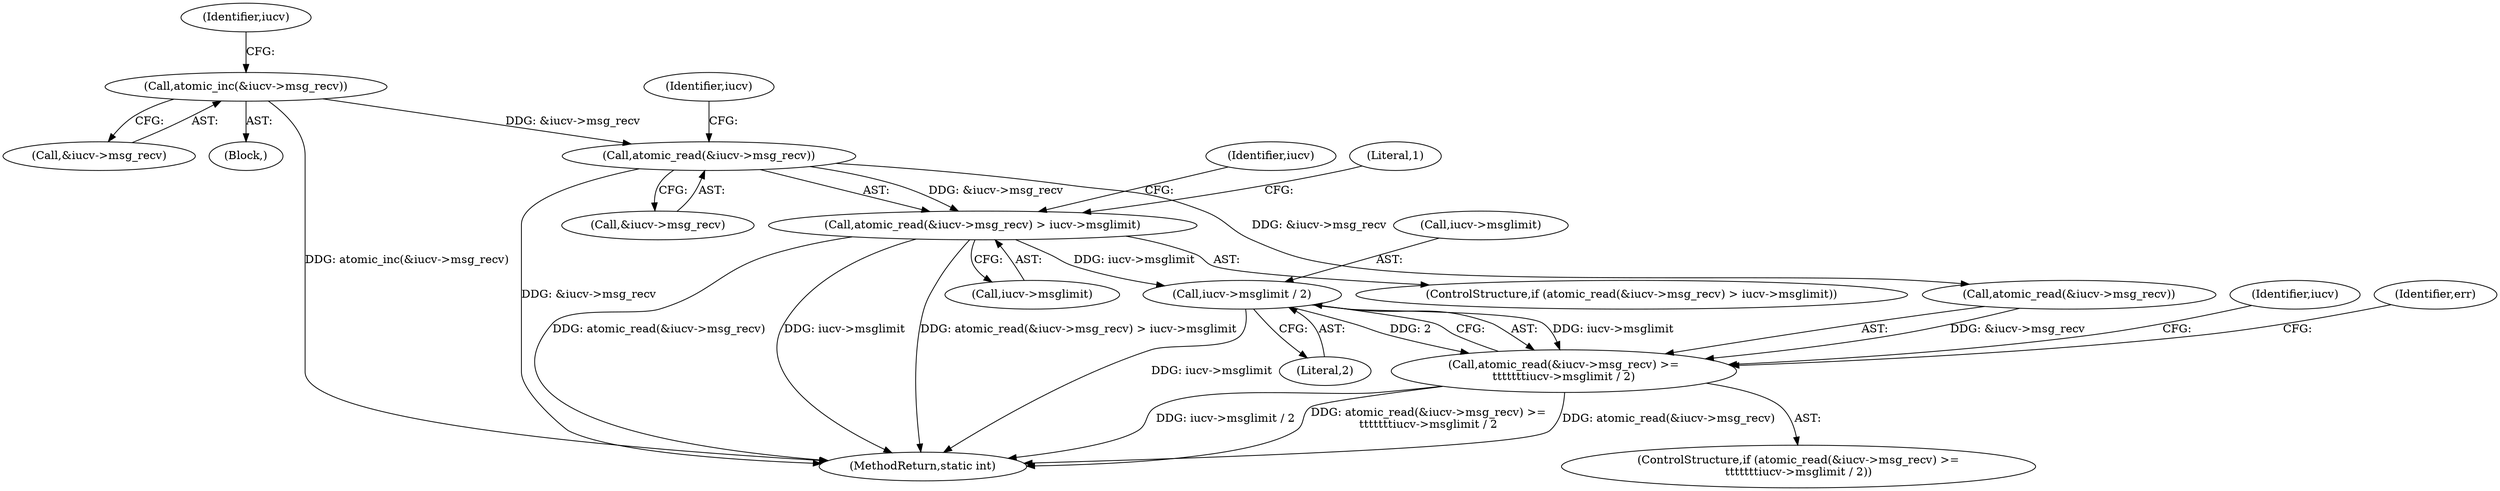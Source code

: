 digraph "0_linux_f3d3342602f8bcbf37d7c46641cb9bca7618eb1c_18@API" {
"1000330" [label="(Call,atomic_read(&iucv->msg_recv) > iucv->msglimit)"];
"1000331" [label="(Call,atomic_read(&iucv->msg_recv))"];
"1000324" [label="(Call,atomic_inc(&iucv->msg_recv))"];
"1000416" [label="(Call,iucv->msglimit / 2)"];
"1000410" [label="(Call,atomic_read(&iucv->msg_recv) >=\n\t\t\t\t\t\t\tiucv->msglimit / 2)"];
"1000336" [label="(Call,iucv->msglimit)"];
"1000351" [label="(Identifier,iucv)"];
"1000416" [label="(Call,iucv->msglimit / 2)"];
"1000441" [label="(Identifier,iucv)"];
"1000330" [label="(Call,atomic_read(&iucv->msg_recv) > iucv->msglimit)"];
"1000325" [label="(Call,&iucv->msg_recv)"];
"1000409" [label="(ControlStructure,if (atomic_read(&iucv->msg_recv) >=\n\t\t\t\t\t\t\tiucv->msglimit / 2))"];
"1000323" [label="(Block,)"];
"1000411" [label="(Call,atomic_read(&iucv->msg_recv))"];
"1000324" [label="(Call,atomic_inc(&iucv->msg_recv))"];
"1000334" [label="(Identifier,iucv)"];
"1000410" [label="(Call,atomic_read(&iucv->msg_recv) >=\n\t\t\t\t\t\t\tiucv->msglimit / 2)"];
"1000337" [label="(Identifier,iucv)"];
"1000329" [label="(ControlStructure,if (atomic_read(&iucv->msg_recv) > iucv->msglimit))"];
"1000341" [label="(Literal,1)"];
"1000460" [label="(MethodReturn,static int)"];
"1000332" [label="(Call,&iucv->msg_recv)"];
"1000420" [label="(Literal,2)"];
"1000417" [label="(Call,iucv->msglimit)"];
"1000423" [label="(Identifier,err)"];
"1000331" [label="(Call,atomic_read(&iucv->msg_recv))"];
"1000330" -> "1000329"  [label="AST: "];
"1000330" -> "1000336"  [label="CFG: "];
"1000331" -> "1000330"  [label="AST: "];
"1000336" -> "1000330"  [label="AST: "];
"1000341" -> "1000330"  [label="CFG: "];
"1000351" -> "1000330"  [label="CFG: "];
"1000330" -> "1000460"  [label="DDG: atomic_read(&iucv->msg_recv)"];
"1000330" -> "1000460"  [label="DDG: iucv->msglimit"];
"1000330" -> "1000460"  [label="DDG: atomic_read(&iucv->msg_recv) > iucv->msglimit"];
"1000331" -> "1000330"  [label="DDG: &iucv->msg_recv"];
"1000330" -> "1000416"  [label="DDG: iucv->msglimit"];
"1000331" -> "1000332"  [label="CFG: "];
"1000332" -> "1000331"  [label="AST: "];
"1000337" -> "1000331"  [label="CFG: "];
"1000331" -> "1000460"  [label="DDG: &iucv->msg_recv"];
"1000324" -> "1000331"  [label="DDG: &iucv->msg_recv"];
"1000331" -> "1000411"  [label="DDG: &iucv->msg_recv"];
"1000324" -> "1000323"  [label="AST: "];
"1000324" -> "1000325"  [label="CFG: "];
"1000325" -> "1000324"  [label="AST: "];
"1000334" -> "1000324"  [label="CFG: "];
"1000324" -> "1000460"  [label="DDG: atomic_inc(&iucv->msg_recv)"];
"1000416" -> "1000410"  [label="AST: "];
"1000416" -> "1000420"  [label="CFG: "];
"1000417" -> "1000416"  [label="AST: "];
"1000420" -> "1000416"  [label="AST: "];
"1000410" -> "1000416"  [label="CFG: "];
"1000416" -> "1000460"  [label="DDG: iucv->msglimit"];
"1000416" -> "1000410"  [label="DDG: iucv->msglimit"];
"1000416" -> "1000410"  [label="DDG: 2"];
"1000410" -> "1000409"  [label="AST: "];
"1000411" -> "1000410"  [label="AST: "];
"1000423" -> "1000410"  [label="CFG: "];
"1000441" -> "1000410"  [label="CFG: "];
"1000410" -> "1000460"  [label="DDG: atomic_read(&iucv->msg_recv)"];
"1000410" -> "1000460"  [label="DDG: iucv->msglimit / 2"];
"1000410" -> "1000460"  [label="DDG: atomic_read(&iucv->msg_recv) >=\n\t\t\t\t\t\t\tiucv->msglimit / 2"];
"1000411" -> "1000410"  [label="DDG: &iucv->msg_recv"];
}
